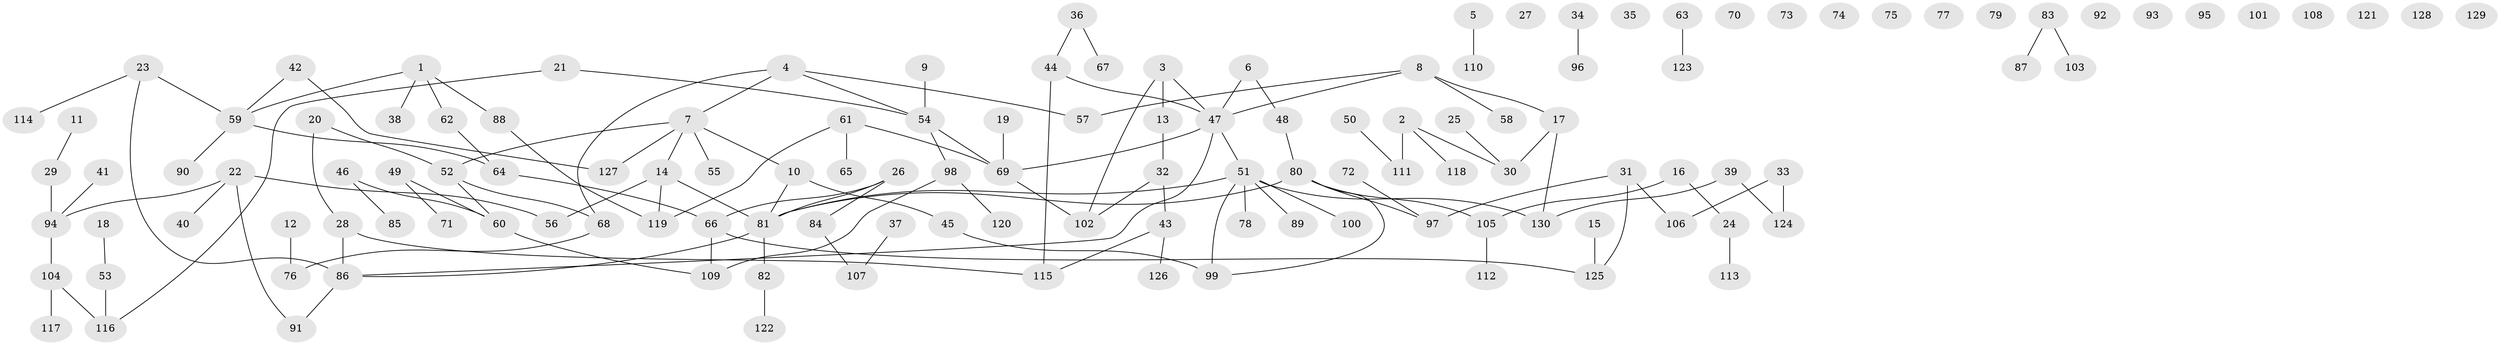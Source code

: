 // coarse degree distribution, {1: 0.2923076923076923, 0: 0.2923076923076923, 2: 0.24615384615384617, 6: 0.03076923076923077, 4: 0.06153846153846154, 7: 0.015384615384615385, 3: 0.015384615384615385, 8: 0.03076923076923077, 13: 0.015384615384615385}
// Generated by graph-tools (version 1.1) at 2025/42/03/04/25 21:42:28]
// undirected, 130 vertices, 134 edges
graph export_dot {
graph [start="1"]
  node [color=gray90,style=filled];
  1;
  2;
  3;
  4;
  5;
  6;
  7;
  8;
  9;
  10;
  11;
  12;
  13;
  14;
  15;
  16;
  17;
  18;
  19;
  20;
  21;
  22;
  23;
  24;
  25;
  26;
  27;
  28;
  29;
  30;
  31;
  32;
  33;
  34;
  35;
  36;
  37;
  38;
  39;
  40;
  41;
  42;
  43;
  44;
  45;
  46;
  47;
  48;
  49;
  50;
  51;
  52;
  53;
  54;
  55;
  56;
  57;
  58;
  59;
  60;
  61;
  62;
  63;
  64;
  65;
  66;
  67;
  68;
  69;
  70;
  71;
  72;
  73;
  74;
  75;
  76;
  77;
  78;
  79;
  80;
  81;
  82;
  83;
  84;
  85;
  86;
  87;
  88;
  89;
  90;
  91;
  92;
  93;
  94;
  95;
  96;
  97;
  98;
  99;
  100;
  101;
  102;
  103;
  104;
  105;
  106;
  107;
  108;
  109;
  110;
  111;
  112;
  113;
  114;
  115;
  116;
  117;
  118;
  119;
  120;
  121;
  122;
  123;
  124;
  125;
  126;
  127;
  128;
  129;
  130;
  1 -- 38;
  1 -- 59;
  1 -- 62;
  1 -- 88;
  2 -- 30;
  2 -- 111;
  2 -- 118;
  3 -- 13;
  3 -- 47;
  3 -- 102;
  4 -- 7;
  4 -- 54;
  4 -- 57;
  4 -- 68;
  5 -- 110;
  6 -- 47;
  6 -- 48;
  7 -- 10;
  7 -- 14;
  7 -- 52;
  7 -- 55;
  7 -- 127;
  8 -- 17;
  8 -- 47;
  8 -- 57;
  8 -- 58;
  9 -- 54;
  10 -- 45;
  10 -- 81;
  11 -- 29;
  12 -- 76;
  13 -- 32;
  14 -- 56;
  14 -- 81;
  14 -- 119;
  15 -- 125;
  16 -- 24;
  16 -- 105;
  17 -- 30;
  17 -- 130;
  18 -- 53;
  19 -- 69;
  20 -- 28;
  20 -- 52;
  21 -- 54;
  21 -- 116;
  22 -- 40;
  22 -- 56;
  22 -- 91;
  22 -- 94;
  23 -- 59;
  23 -- 86;
  23 -- 114;
  24 -- 113;
  25 -- 30;
  26 -- 66;
  26 -- 81;
  26 -- 84;
  28 -- 86;
  28 -- 115;
  29 -- 94;
  31 -- 97;
  31 -- 106;
  31 -- 125;
  32 -- 43;
  32 -- 102;
  33 -- 106;
  33 -- 124;
  34 -- 96;
  36 -- 44;
  36 -- 67;
  37 -- 107;
  39 -- 124;
  39 -- 130;
  41 -- 94;
  42 -- 59;
  42 -- 127;
  43 -- 115;
  43 -- 126;
  44 -- 47;
  44 -- 115;
  45 -- 99;
  46 -- 60;
  46 -- 85;
  47 -- 51;
  47 -- 69;
  47 -- 86;
  48 -- 80;
  49 -- 60;
  49 -- 71;
  50 -- 111;
  51 -- 78;
  51 -- 81;
  51 -- 89;
  51 -- 99;
  51 -- 100;
  51 -- 130;
  52 -- 60;
  52 -- 68;
  53 -- 116;
  54 -- 69;
  54 -- 98;
  59 -- 64;
  59 -- 90;
  60 -- 109;
  61 -- 65;
  61 -- 69;
  61 -- 119;
  62 -- 64;
  63 -- 123;
  64 -- 66;
  66 -- 109;
  66 -- 125;
  68 -- 76;
  69 -- 102;
  72 -- 97;
  80 -- 81;
  80 -- 97;
  80 -- 99;
  80 -- 105;
  81 -- 82;
  81 -- 86;
  82 -- 122;
  83 -- 87;
  83 -- 103;
  84 -- 107;
  86 -- 91;
  88 -- 119;
  94 -- 104;
  98 -- 109;
  98 -- 120;
  104 -- 116;
  104 -- 117;
  105 -- 112;
}

